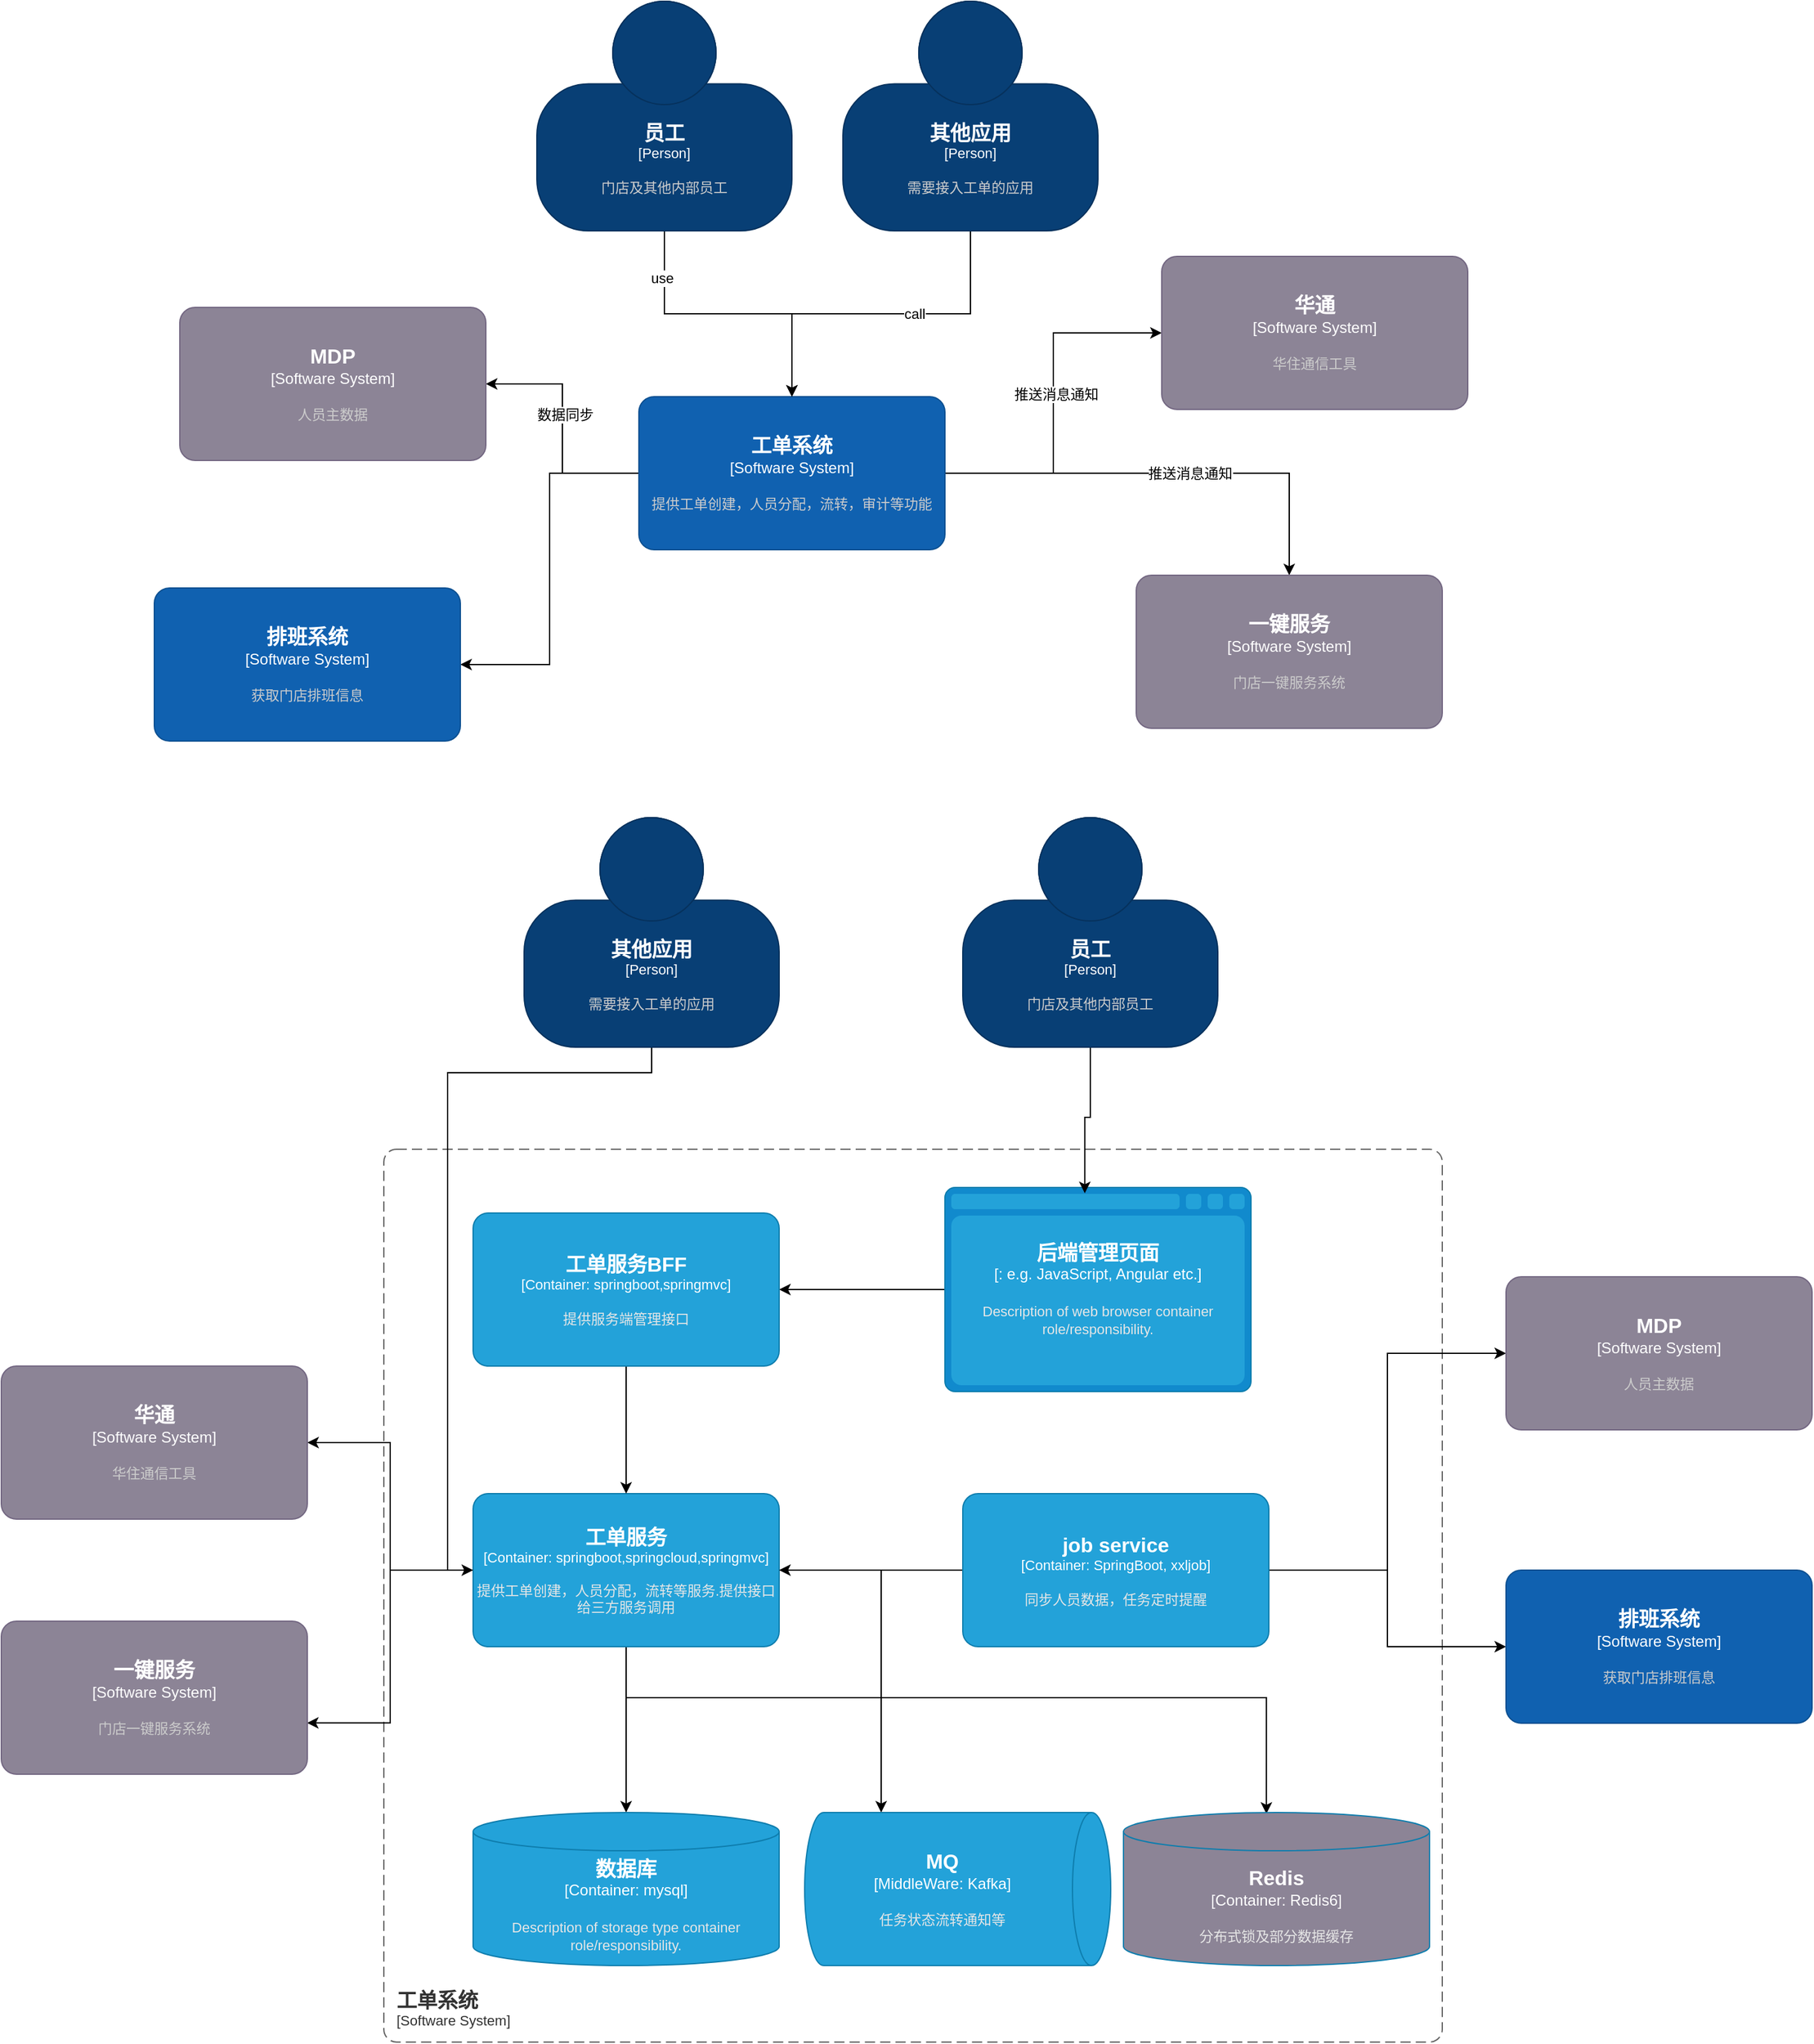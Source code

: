 <mxfile version="21.6.7" type="github">
  <diagram name="第 1 页" id="PIeniqU5bwOCqn_3mpyy">
    <mxGraphModel dx="2148" dy="889" grid="1" gridSize="10" guides="1" tooltips="1" connect="1" arrows="1" fold="1" page="1" pageScale="1" pageWidth="827" pageHeight="1169" math="0" shadow="0">
      <root>
        <mxCell id="0" />
        <mxCell id="1" parent="0" />
        <mxCell id="n75JgGG_GOEfqAFnkDep-7" style="edgeStyle=orthogonalEdgeStyle;rounded=0;orthogonalLoop=1;jettySize=auto;html=1;" edge="1" parent="1" source="n75JgGG_GOEfqAFnkDep-1" target="n75JgGG_GOEfqAFnkDep-4">
          <mxGeometry relative="1" as="geometry" />
        </mxCell>
        <mxCell id="n75JgGG_GOEfqAFnkDep-11" value="推送消息通知" style="edgeLabel;html=1;align=center;verticalAlign=middle;resizable=0;points=[];" vertex="1" connectable="0" parent="n75JgGG_GOEfqAFnkDep-7">
          <mxGeometry x="0.05" y="-2" relative="1" as="geometry">
            <mxPoint as="offset" />
          </mxGeometry>
        </mxCell>
        <mxCell id="n75JgGG_GOEfqAFnkDep-8" style="edgeStyle=orthogonalEdgeStyle;rounded=0;orthogonalLoop=1;jettySize=auto;html=1;" edge="1" parent="1" source="n75JgGG_GOEfqAFnkDep-1" target="n75JgGG_GOEfqAFnkDep-5">
          <mxGeometry relative="1" as="geometry" />
        </mxCell>
        <mxCell id="n75JgGG_GOEfqAFnkDep-12" value="推送消息通知" style="edgeLabel;html=1;align=center;verticalAlign=middle;resizable=0;points=[];" vertex="1" connectable="0" parent="n75JgGG_GOEfqAFnkDep-8">
          <mxGeometry x="0.098" relative="1" as="geometry">
            <mxPoint as="offset" />
          </mxGeometry>
        </mxCell>
        <mxCell id="n75JgGG_GOEfqAFnkDep-9" style="edgeStyle=orthogonalEdgeStyle;rounded=0;orthogonalLoop=1;jettySize=auto;html=1;entryX=1;entryY=0.5;entryDx=0;entryDy=0;entryPerimeter=0;" edge="1" parent="1" source="n75JgGG_GOEfqAFnkDep-1" target="n75JgGG_GOEfqAFnkDep-6">
          <mxGeometry relative="1" as="geometry" />
        </mxCell>
        <mxCell id="n75JgGG_GOEfqAFnkDep-10" value="数据同步" style="edgeLabel;html=1;align=center;verticalAlign=middle;resizable=0;points=[];" vertex="1" connectable="0" parent="n75JgGG_GOEfqAFnkDep-9">
          <mxGeometry x="0.114" y="-2" relative="1" as="geometry">
            <mxPoint as="offset" />
          </mxGeometry>
        </mxCell>
        <mxCell id="n75JgGG_GOEfqAFnkDep-14" style="edgeStyle=orthogonalEdgeStyle;rounded=0;orthogonalLoop=1;jettySize=auto;html=1;entryX=1;entryY=0.5;entryDx=0;entryDy=0;entryPerimeter=0;" edge="1" parent="1" source="n75JgGG_GOEfqAFnkDep-1" target="n75JgGG_GOEfqAFnkDep-13">
          <mxGeometry relative="1" as="geometry" />
        </mxCell>
        <object placeholders="1" c4Name="工单系统" c4Type="Software System" c4Description="提供工单创建，人员分配，流转，审计等功能" label="&lt;font style=&quot;font-size: 16px&quot;&gt;&lt;b&gt;%c4Name%&lt;/b&gt;&lt;/font&gt;&lt;div&gt;[%c4Type%]&lt;/div&gt;&lt;br&gt;&lt;div&gt;&lt;font style=&quot;font-size: 11px&quot;&gt;&lt;font color=&quot;#cccccc&quot;&gt;%c4Description%&lt;/font&gt;&lt;/div&gt;" id="n75JgGG_GOEfqAFnkDep-1">
          <mxCell style="rounded=1;whiteSpace=wrap;html=1;labelBackgroundColor=none;fillColor=#1061B0;fontColor=#ffffff;align=center;arcSize=10;strokeColor=#0D5091;metaEdit=1;resizable=0;points=[[0.25,0,0],[0.5,0,0],[0.75,0,0],[1,0.25,0],[1,0.5,0],[1,0.75,0],[0.75,1,0],[0.5,1,0],[0.25,1,0],[0,0.75,0],[0,0.5,0],[0,0.25,0]];" vertex="1" parent="1">
            <mxGeometry x="160" y="1200" width="240" height="120" as="geometry" />
          </mxCell>
        </object>
        <mxCell id="n75JgGG_GOEfqAFnkDep-3" style="edgeStyle=orthogonalEdgeStyle;rounded=0;orthogonalLoop=1;jettySize=auto;html=1;entryX=0.5;entryY=0;entryDx=0;entryDy=0;entryPerimeter=0;" edge="1" parent="1" source="n75JgGG_GOEfqAFnkDep-2" target="n75JgGG_GOEfqAFnkDep-1">
          <mxGeometry relative="1" as="geometry" />
        </mxCell>
        <mxCell id="n75JgGG_GOEfqAFnkDep-18" value="use" style="edgeLabel;html=1;align=center;verticalAlign=middle;resizable=0;points=[];" vertex="1" connectable="0" parent="n75JgGG_GOEfqAFnkDep-3">
          <mxGeometry x="-0.684" y="-2" relative="1" as="geometry">
            <mxPoint as="offset" />
          </mxGeometry>
        </mxCell>
        <object placeholders="1" c4Name="员工" c4Type="Person" c4Description="门店及其他内部员工" label="&lt;font style=&quot;font-size: 16px&quot;&gt;&lt;b&gt;%c4Name%&lt;/b&gt;&lt;/font&gt;&lt;div&gt;[%c4Type%]&lt;/div&gt;&lt;br&gt;&lt;div&gt;&lt;font style=&quot;font-size: 11px&quot;&gt;&lt;font color=&quot;#cccccc&quot;&gt;%c4Description%&lt;/font&gt;&lt;/div&gt;" id="n75JgGG_GOEfqAFnkDep-2">
          <mxCell style="html=1;fontSize=11;dashed=0;whiteSpace=wrap;fillColor=#083F75;strokeColor=#06315C;fontColor=#ffffff;shape=mxgraph.c4.person2;align=center;metaEdit=1;points=[[0.5,0,0],[1,0.5,0],[1,0.75,0],[0.75,1,0],[0.5,1,0],[0.25,1,0],[0,0.75,0],[0,0.5,0]];resizable=0;" vertex="1" parent="1">
            <mxGeometry x="80" y="890" width="200" height="180" as="geometry" />
          </mxCell>
        </object>
        <object placeholders="1" c4Name="华通" c4Type="Software System" c4Description="华住通信工具" label="&lt;font style=&quot;font-size: 16px&quot;&gt;&lt;b&gt;%c4Name%&lt;/b&gt;&lt;/font&gt;&lt;div&gt;[%c4Type%]&lt;/div&gt;&lt;br&gt;&lt;div&gt;&lt;font style=&quot;font-size: 11px&quot;&gt;&lt;font color=&quot;#cccccc&quot;&gt;%c4Description%&lt;/font&gt;&lt;/div&gt;" id="n75JgGG_GOEfqAFnkDep-4">
          <mxCell style="rounded=1;whiteSpace=wrap;html=1;labelBackgroundColor=none;fillColor=#8C8496;fontColor=#ffffff;align=center;arcSize=10;strokeColor=#736782;metaEdit=1;resizable=0;points=[[0.25,0,0],[0.5,0,0],[0.75,0,0],[1,0.25,0],[1,0.5,0],[1,0.75,0],[0.75,1,0],[0.5,1,0],[0.25,1,0],[0,0.75,0],[0,0.5,0],[0,0.25,0]];" vertex="1" parent="1">
            <mxGeometry x="570" y="1090" width="240" height="120" as="geometry" />
          </mxCell>
        </object>
        <object placeholders="1" c4Name="一键服务" c4Type="Software System" c4Description="门店一键服务系统" label="&lt;font style=&quot;font-size: 16px&quot;&gt;&lt;b&gt;%c4Name%&lt;/b&gt;&lt;/font&gt;&lt;div&gt;[%c4Type%]&lt;/div&gt;&lt;br&gt;&lt;div&gt;&lt;font style=&quot;font-size: 11px&quot;&gt;&lt;font color=&quot;#cccccc&quot;&gt;%c4Description%&lt;/font&gt;&lt;/div&gt;" id="n75JgGG_GOEfqAFnkDep-5">
          <mxCell style="rounded=1;whiteSpace=wrap;html=1;labelBackgroundColor=none;fillColor=#8C8496;fontColor=#ffffff;align=center;arcSize=10;strokeColor=#736782;metaEdit=1;resizable=0;points=[[0.25,0,0],[0.5,0,0],[0.75,0,0],[1,0.25,0],[1,0.5,0],[1,0.75,0],[0.75,1,0],[0.5,1,0],[0.25,1,0],[0,0.75,0],[0,0.5,0],[0,0.25,0]];" vertex="1" parent="1">
            <mxGeometry x="550" y="1340" width="240" height="120" as="geometry" />
          </mxCell>
        </object>
        <object placeholders="1" c4Name="MDP" c4Type="Software System" c4Description="人员主数据" label="&lt;font style=&quot;font-size: 16px&quot;&gt;&lt;b&gt;%c4Name%&lt;/b&gt;&lt;/font&gt;&lt;div&gt;[%c4Type%]&lt;/div&gt;&lt;br&gt;&lt;div&gt;&lt;font style=&quot;font-size: 11px&quot;&gt;&lt;font color=&quot;#cccccc&quot;&gt;%c4Description%&lt;/font&gt;&lt;/div&gt;" id="n75JgGG_GOEfqAFnkDep-6">
          <mxCell style="rounded=1;whiteSpace=wrap;html=1;labelBackgroundColor=none;fillColor=#8C8496;fontColor=#ffffff;align=center;arcSize=10;strokeColor=#736782;metaEdit=1;resizable=0;points=[[0.25,0,0],[0.5,0,0],[0.75,0,0],[1,0.25,0],[1,0.5,0],[1,0.75,0],[0.75,1,0],[0.5,1,0],[0.25,1,0],[0,0.75,0],[0,0.5,0],[0,0.25,0]];" vertex="1" parent="1">
            <mxGeometry x="-200" y="1130" width="240" height="120" as="geometry" />
          </mxCell>
        </object>
        <object placeholders="1" c4Name="排班系统" c4Type="Software System" c4Description="获取门店排班信息" label="&lt;font style=&quot;font-size: 16px&quot;&gt;&lt;b&gt;%c4Name%&lt;/b&gt;&lt;/font&gt;&lt;div&gt;[%c4Type%]&lt;/div&gt;&lt;br&gt;&lt;div&gt;&lt;font style=&quot;font-size: 11px&quot;&gt;&lt;font color=&quot;#cccccc&quot;&gt;%c4Description%&lt;/font&gt;&lt;/div&gt;" id="n75JgGG_GOEfqAFnkDep-13">
          <mxCell style="rounded=1;whiteSpace=wrap;html=1;labelBackgroundColor=none;fillColor=#1061B0;fontColor=#ffffff;align=center;arcSize=10;strokeColor=#0D5091;metaEdit=1;resizable=0;points=[[0.25,0,0],[0.5,0,0],[0.75,0,0],[1,0.25,0],[1,0.5,0],[1,0.75,0],[0.75,1,0],[0.5,1,0],[0.25,1,0],[0,0.75,0],[0,0.5,0],[0,0.25,0]];" vertex="1" parent="1">
            <mxGeometry x="-220" y="1350" width="240" height="120" as="geometry" />
          </mxCell>
        </object>
        <mxCell id="n75JgGG_GOEfqAFnkDep-16" style="edgeStyle=orthogonalEdgeStyle;rounded=0;orthogonalLoop=1;jettySize=auto;html=1;entryX=0.5;entryY=0;entryDx=0;entryDy=0;entryPerimeter=0;" edge="1" parent="1" source="n75JgGG_GOEfqAFnkDep-15" target="n75JgGG_GOEfqAFnkDep-1">
          <mxGeometry relative="1" as="geometry" />
        </mxCell>
        <mxCell id="n75JgGG_GOEfqAFnkDep-17" value="call" style="edgeLabel;html=1;align=center;verticalAlign=middle;resizable=0;points=[];" vertex="1" connectable="0" parent="n75JgGG_GOEfqAFnkDep-16">
          <mxGeometry x="-0.193" relative="1" as="geometry">
            <mxPoint as="offset" />
          </mxGeometry>
        </mxCell>
        <object placeholders="1" c4Name="其他应用" c4Type="Person" c4Description="需要接入工单的应用" label="&lt;font style=&quot;font-size: 16px&quot;&gt;&lt;b&gt;%c4Name%&lt;/b&gt;&lt;/font&gt;&lt;div&gt;[%c4Type%]&lt;/div&gt;&lt;br&gt;&lt;div&gt;&lt;font style=&quot;font-size: 11px&quot;&gt;&lt;font color=&quot;#cccccc&quot;&gt;%c4Description%&lt;/font&gt;&lt;/div&gt;" id="n75JgGG_GOEfqAFnkDep-15">
          <mxCell style="html=1;fontSize=11;dashed=0;whiteSpace=wrap;fillColor=#083F75;strokeColor=#06315C;fontColor=#ffffff;shape=mxgraph.c4.person2;align=center;metaEdit=1;points=[[0.5,0,0],[1,0.5,0],[1,0.75,0],[0.75,1,0],[0.5,1,0],[0.25,1,0],[0,0.75,0],[0,0.5,0]];resizable=0;" vertex="1" parent="1">
            <mxGeometry x="320" y="890" width="200" height="180" as="geometry" />
          </mxCell>
        </object>
        <object placeholders="1" c4Name="工单系统" c4Type="SystemScopeBoundary" c4Application="Software System" label="&lt;font style=&quot;font-size: 16px&quot;&gt;&lt;b&gt;&lt;div style=&quot;text-align: left&quot;&gt;%c4Name%&lt;/div&gt;&lt;/b&gt;&lt;/font&gt;&lt;div style=&quot;text-align: left&quot;&gt;[%c4Application%]&lt;/div&gt;" id="n75JgGG_GOEfqAFnkDep-19">
          <mxCell style="rounded=1;fontSize=11;whiteSpace=wrap;html=1;dashed=1;arcSize=20;fillColor=none;strokeColor=#666666;fontColor=#333333;labelBackgroundColor=none;align=left;verticalAlign=bottom;labelBorderColor=none;spacingTop=0;spacing=10;dashPattern=8 4;metaEdit=1;rotatable=0;perimeter=rectanglePerimeter;noLabel=0;labelPadding=0;allowArrows=0;connectable=0;expand=0;recursiveResize=0;editable=1;pointerEvents=0;absoluteArcSize=1;points=[[0.25,0,0],[0.5,0,0],[0.75,0,0],[1,0.25,0],[1,0.5,0],[1,0.75,0],[0.75,1,0],[0.5,1,0],[0.25,1,0],[0,0.75,0],[0,0.5,0],[0,0.25,0]];" vertex="1" parent="1">
            <mxGeometry x="-40" y="1790" width="830" height="700" as="geometry" />
          </mxCell>
        </object>
        <mxCell id="n75JgGG_GOEfqAFnkDep-55" style="edgeStyle=orthogonalEdgeStyle;rounded=0;orthogonalLoop=1;jettySize=auto;html=1;entryX=0.999;entryY=0.665;entryDx=0;entryDy=0;entryPerimeter=0;" edge="1" parent="1" source="n75JgGG_GOEfqAFnkDep-20" target="n75JgGG_GOEfqAFnkDep-54">
          <mxGeometry relative="1" as="geometry" />
        </mxCell>
        <mxCell id="n75JgGG_GOEfqAFnkDep-57" style="edgeStyle=orthogonalEdgeStyle;rounded=0;orthogonalLoop=1;jettySize=auto;html=1;" edge="1" parent="1" source="n75JgGG_GOEfqAFnkDep-20" target="n75JgGG_GOEfqAFnkDep-21">
          <mxGeometry relative="1" as="geometry" />
        </mxCell>
        <mxCell id="n75JgGG_GOEfqAFnkDep-58" style="edgeStyle=orthogonalEdgeStyle;rounded=0;orthogonalLoop=1;jettySize=auto;html=1;" edge="1" parent="1" source="n75JgGG_GOEfqAFnkDep-20" target="n75JgGG_GOEfqAFnkDep-22">
          <mxGeometry relative="1" as="geometry">
            <Array as="points">
              <mxPoint x="350" y="2120" />
            </Array>
          </mxGeometry>
        </mxCell>
        <mxCell id="n75JgGG_GOEfqAFnkDep-61" style="edgeStyle=orthogonalEdgeStyle;rounded=0;orthogonalLoop=1;jettySize=auto;html=1;entryX=1;entryY=0.5;entryDx=0;entryDy=0;entryPerimeter=0;" edge="1" parent="1" source="n75JgGG_GOEfqAFnkDep-20" target="n75JgGG_GOEfqAFnkDep-53">
          <mxGeometry relative="1" as="geometry" />
        </mxCell>
        <mxCell id="n75JgGG_GOEfqAFnkDep-63" style="edgeStyle=orthogonalEdgeStyle;rounded=0;orthogonalLoop=1;jettySize=auto;html=1;entryX=0.467;entryY=0.008;entryDx=0;entryDy=0;entryPerimeter=0;" edge="1" parent="1" source="n75JgGG_GOEfqAFnkDep-20" target="n75JgGG_GOEfqAFnkDep-62">
          <mxGeometry relative="1" as="geometry">
            <Array as="points">
              <mxPoint x="150" y="2220" />
              <mxPoint x="652" y="2220" />
            </Array>
          </mxGeometry>
        </mxCell>
        <object placeholders="1" c4Name="工单服务" c4Type="Container" c4Technology="springboot,springcloud,springmvc" c4Description="提供工单创建，人员分配，流转等服务.提供接口给三方服务调用" label="&lt;font style=&quot;font-size: 16px&quot;&gt;&lt;b&gt;%c4Name%&lt;/b&gt;&lt;/font&gt;&lt;div&gt;[%c4Type%: %c4Technology%]&lt;/div&gt;&lt;br&gt;&lt;div&gt;&lt;font style=&quot;font-size: 11px&quot;&gt;&lt;font color=&quot;#E6E6E6&quot;&gt;%c4Description%&lt;/font&gt;&lt;/div&gt;" id="n75JgGG_GOEfqAFnkDep-20">
          <mxCell style="rounded=1;whiteSpace=wrap;html=1;fontSize=11;labelBackgroundColor=none;fillColor=#23A2D9;fontColor=#ffffff;align=center;arcSize=10;strokeColor=#0E7DAD;metaEdit=1;resizable=0;points=[[0.25,0,0],[0.5,0,0],[0.75,0,0],[1,0.25,0],[1,0.5,0],[1,0.75,0],[0.75,1,0],[0.5,1,0],[0.25,1,0],[0,0.75,0],[0,0.5,0],[0,0.25,0]];" vertex="1" parent="1">
            <mxGeometry x="30" y="2060" width="240" height="120" as="geometry" />
          </mxCell>
        </object>
        <object placeholders="1" c4Type="数据库" c4Container="Container" c4Technology="mysql" c4Description="Description of storage type container role/responsibility." label="&lt;font style=&quot;font-size: 16px&quot;&gt;&lt;b&gt;%c4Type%&lt;/b&gt;&lt;/font&gt;&lt;div&gt;[%c4Container%:&amp;nbsp;%c4Technology%]&lt;/div&gt;&lt;br&gt;&lt;div&gt;&lt;font style=&quot;font-size: 11px&quot;&gt;&lt;font color=&quot;#E6E6E6&quot;&gt;%c4Description%&lt;/font&gt;&lt;/div&gt;" id="n75JgGG_GOEfqAFnkDep-21">
          <mxCell style="shape=cylinder3;size=15;whiteSpace=wrap;html=1;boundedLbl=1;rounded=0;labelBackgroundColor=none;fillColor=#23A2D9;fontSize=12;fontColor=#ffffff;align=center;strokeColor=#0E7DAD;metaEdit=1;points=[[0.5,0,0],[1,0.25,0],[1,0.5,0],[1,0.75,0],[0.5,1,0],[0,0.75,0],[0,0.5,0],[0,0.25,0]];resizable=0;" vertex="1" parent="1">
            <mxGeometry x="30" y="2310" width="240" height="120" as="geometry" />
          </mxCell>
        </object>
        <object placeholders="1" c4Type="MQ" c4Container="MiddleWare" c4Technology="Kafka" c4Description="任务状态流转通知等" label="&lt;font style=&quot;font-size: 16px&quot;&gt;&lt;b&gt;%c4Type%&lt;/b&gt;&lt;/font&gt;&lt;div&gt;[%c4Container%:&amp;nbsp;%c4Technology%]&lt;/div&gt;&lt;br&gt;&lt;div&gt;&lt;font style=&quot;font-size: 11px&quot;&gt;&lt;font color=&quot;#E6E6E6&quot;&gt;%c4Description%&lt;/font&gt;&lt;/div&gt;" id="n75JgGG_GOEfqAFnkDep-22">
          <mxCell style="shape=cylinder3;size=15;direction=south;whiteSpace=wrap;html=1;boundedLbl=1;rounded=0;labelBackgroundColor=none;fillColor=#23A2D9;fontSize=12;fontColor=#ffffff;align=center;strokeColor=#0E7DAD;metaEdit=1;points=[[0.5,0,0],[1,0.25,0],[1,0.5,0],[1,0.75,0],[0.5,1,0],[0,0.75,0],[0,0.5,0],[0,0.25,0]];resizable=0;" vertex="1" parent="1">
            <mxGeometry x="290" y="2310" width="240" height="120" as="geometry" />
          </mxCell>
        </object>
        <mxCell id="n75JgGG_GOEfqAFnkDep-69" style="edgeStyle=orthogonalEdgeStyle;rounded=0;orthogonalLoop=1;jettySize=auto;html=1;entryX=1;entryY=0.5;entryDx=0;entryDy=0;entryPerimeter=0;" edge="1" parent="1" source="n75JgGG_GOEfqAFnkDep-23" target="n75JgGG_GOEfqAFnkDep-33">
          <mxGeometry relative="1" as="geometry" />
        </mxCell>
        <object placeholders="1" c4Type="后端管理页面" c4Container="" c4Technology="e.g. JavaScript, Angular etc." c4Description="Description of web browser container role/responsibility." label="&lt;font style=&quot;font-size: 16px&quot;&gt;&lt;b&gt;%c4Type%&lt;/b&gt;&lt;/font&gt;&lt;div&gt;[%c4Container%:&amp;nbsp;%c4Technology%]&lt;/div&gt;&lt;br&gt;&lt;div&gt;&lt;font style=&quot;font-size: 11px&quot;&gt;&lt;font color=&quot;#E6E6E6&quot;&gt;%c4Description%&lt;/font&gt;&lt;/div&gt;" id="n75JgGG_GOEfqAFnkDep-23">
          <mxCell style="shape=mxgraph.c4.webBrowserContainer2;whiteSpace=wrap;html=1;boundedLbl=1;rounded=0;labelBackgroundColor=none;strokeColor=#118ACD;fillColor=#23A2D9;strokeColor=#118ACD;strokeColor2=#0E7DAD;fontSize=12;fontColor=#ffffff;align=center;metaEdit=1;points=[[0.5,0,0],[1,0.25,0],[1,0.5,0],[1,0.75,0],[0.5,1,0],[0,0.75,0],[0,0.5,0],[0,0.25,0]];resizable=0;" vertex="1" parent="1">
            <mxGeometry x="400" y="1820" width="240" height="160" as="geometry" />
          </mxCell>
        </object>
        <mxCell id="n75JgGG_GOEfqAFnkDep-31" style="edgeStyle=orthogonalEdgeStyle;rounded=0;orthogonalLoop=1;jettySize=auto;html=1;entryX=0;entryY=0.5;entryDx=0;entryDy=0;entryPerimeter=0;" edge="1" parent="1" source="n75JgGG_GOEfqAFnkDep-24" target="n75JgGG_GOEfqAFnkDep-30">
          <mxGeometry relative="1" as="geometry" />
        </mxCell>
        <mxCell id="n75JgGG_GOEfqAFnkDep-39" style="edgeStyle=orthogonalEdgeStyle;rounded=0;orthogonalLoop=1;jettySize=auto;html=1;entryX=0;entryY=0.5;entryDx=0;entryDy=0;entryPerimeter=0;" edge="1" parent="1" source="n75JgGG_GOEfqAFnkDep-24" target="n75JgGG_GOEfqAFnkDep-38">
          <mxGeometry relative="1" as="geometry" />
        </mxCell>
        <mxCell id="n75JgGG_GOEfqAFnkDep-56" style="edgeStyle=orthogonalEdgeStyle;rounded=0;orthogonalLoop=1;jettySize=auto;html=1;entryX=1;entryY=0.5;entryDx=0;entryDy=0;entryPerimeter=0;" edge="1" parent="1" source="n75JgGG_GOEfqAFnkDep-24" target="n75JgGG_GOEfqAFnkDep-20">
          <mxGeometry relative="1" as="geometry" />
        </mxCell>
        <object placeholders="1" c4Name="job service" c4Type="Container" c4Technology="SpringBoot, xxljob" c4Description="同步人员数据，任务定时提醒" label="&lt;font style=&quot;font-size: 16px&quot;&gt;&lt;b&gt;%c4Name%&lt;/b&gt;&lt;/font&gt;&lt;div&gt;[%c4Type%: %c4Technology%]&lt;/div&gt;&lt;br&gt;&lt;div&gt;&lt;font style=&quot;font-size: 11px&quot;&gt;&lt;font color=&quot;#E6E6E6&quot;&gt;%c4Description%&lt;/font&gt;&lt;/div&gt;" id="n75JgGG_GOEfqAFnkDep-24">
          <mxCell style="rounded=1;whiteSpace=wrap;html=1;fontSize=11;labelBackgroundColor=none;fillColor=#23A2D9;fontColor=#ffffff;align=center;arcSize=10;strokeColor=#0E7DAD;metaEdit=1;resizable=0;points=[[0.25,0,0],[0.5,0,0],[0.75,0,0],[1,0.25,0],[1,0.5,0],[1,0.75,0],[0.75,1,0],[0.5,1,0],[0.25,1,0],[0,0.75,0],[0,0.5,0],[0,0.25,0]];" vertex="1" parent="1">
            <mxGeometry x="414" y="2060" width="240" height="120" as="geometry" />
          </mxCell>
        </object>
        <object placeholders="1" c4Name="MDP" c4Type="Software System" c4Description="人员主数据" label="&lt;font style=&quot;font-size: 16px&quot;&gt;&lt;b&gt;%c4Name%&lt;/b&gt;&lt;/font&gt;&lt;div&gt;[%c4Type%]&lt;/div&gt;&lt;br&gt;&lt;div&gt;&lt;font style=&quot;font-size: 11px&quot;&gt;&lt;font color=&quot;#cccccc&quot;&gt;%c4Description%&lt;/font&gt;&lt;/div&gt;" id="n75JgGG_GOEfqAFnkDep-30">
          <mxCell style="rounded=1;whiteSpace=wrap;html=1;labelBackgroundColor=none;fillColor=#8C8496;fontColor=#ffffff;align=center;arcSize=10;strokeColor=#736782;metaEdit=1;resizable=0;points=[[0.25,0,0],[0.5,0,0],[0.75,0,0],[1,0.25,0],[1,0.5,0],[1,0.75,0],[0.75,1,0],[0.5,1,0],[0.25,1,0],[0,0.75,0],[0,0.5,0],[0,0.25,0]];" vertex="1" parent="1">
            <mxGeometry x="840" y="1890" width="240" height="120" as="geometry" />
          </mxCell>
        </object>
        <mxCell id="n75JgGG_GOEfqAFnkDep-68" style="edgeStyle=orthogonalEdgeStyle;rounded=0;orthogonalLoop=1;jettySize=auto;html=1;entryX=0.5;entryY=0;entryDx=0;entryDy=0;entryPerimeter=0;" edge="1" parent="1" source="n75JgGG_GOEfqAFnkDep-33" target="n75JgGG_GOEfqAFnkDep-20">
          <mxGeometry relative="1" as="geometry" />
        </mxCell>
        <object placeholders="1" c4Name="工单服务BFF" c4Type="Container" c4Technology="springboot,springmvc" c4Description="提供服务端管理接口" label="&lt;font style=&quot;font-size: 16px&quot;&gt;&lt;b&gt;%c4Name%&lt;/b&gt;&lt;/font&gt;&lt;div&gt;[%c4Type%: %c4Technology%]&lt;/div&gt;&lt;br&gt;&lt;div&gt;&lt;font style=&quot;font-size: 11px&quot;&gt;&lt;font color=&quot;#E6E6E6&quot;&gt;%c4Description%&lt;/font&gt;&lt;/div&gt;" id="n75JgGG_GOEfqAFnkDep-33">
          <mxCell style="rounded=1;whiteSpace=wrap;html=1;fontSize=11;labelBackgroundColor=none;fillColor=#23A2D9;fontColor=#ffffff;align=center;arcSize=10;strokeColor=#0E7DAD;metaEdit=1;resizable=0;points=[[0.25,0,0],[0.5,0,0],[0.75,0,0],[1,0.25,0],[1,0.5,0],[1,0.75,0],[0.75,1,0],[0.5,1,0],[0.25,1,0],[0,0.75,0],[0,0.5,0],[0,0.25,0]];" vertex="1" parent="1">
            <mxGeometry x="30" y="1840" width="240" height="120" as="geometry" />
          </mxCell>
        </object>
        <object placeholders="1" c4Name="排班系统" c4Type="Software System" c4Description="获取门店排班信息" label="&lt;font style=&quot;font-size: 16px&quot;&gt;&lt;b&gt;%c4Name%&lt;/b&gt;&lt;/font&gt;&lt;div&gt;[%c4Type%]&lt;/div&gt;&lt;br&gt;&lt;div&gt;&lt;font style=&quot;font-size: 11px&quot;&gt;&lt;font color=&quot;#cccccc&quot;&gt;%c4Description%&lt;/font&gt;&lt;/div&gt;" id="n75JgGG_GOEfqAFnkDep-38">
          <mxCell style="rounded=1;whiteSpace=wrap;html=1;labelBackgroundColor=none;fillColor=#1061B0;fontColor=#ffffff;align=center;arcSize=10;strokeColor=#0D5091;metaEdit=1;resizable=0;points=[[0.25,0,0],[0.5,0,0],[0.75,0,0],[1,0.25,0],[1,0.5,0],[1,0.75,0],[0.75,1,0],[0.5,1,0],[0.25,1,0],[0,0.75,0],[0,0.5,0],[0,0.25,0]];" vertex="1" parent="1">
            <mxGeometry x="840" y="2120" width="240" height="120" as="geometry" />
          </mxCell>
        </object>
        <object placeholders="1" c4Name="华通" c4Type="Software System" c4Description="华住通信工具" label="&lt;font style=&quot;font-size: 16px&quot;&gt;&lt;b&gt;%c4Name%&lt;/b&gt;&lt;/font&gt;&lt;div&gt;[%c4Type%]&lt;/div&gt;&lt;br&gt;&lt;div&gt;&lt;font style=&quot;font-size: 11px&quot;&gt;&lt;font color=&quot;#cccccc&quot;&gt;%c4Description%&lt;/font&gt;&lt;/div&gt;" id="n75JgGG_GOEfqAFnkDep-53">
          <mxCell style="rounded=1;whiteSpace=wrap;html=1;labelBackgroundColor=none;fillColor=#8C8496;fontColor=#ffffff;align=center;arcSize=10;strokeColor=#736782;metaEdit=1;resizable=0;points=[[0.25,0,0],[0.5,0,0],[0.75,0,0],[1,0.25,0],[1,0.5,0],[1,0.75,0],[0.75,1,0],[0.5,1,0],[0.25,1,0],[0,0.75,0],[0,0.5,0],[0,0.25,0]];" vertex="1" parent="1">
            <mxGeometry x="-340" y="1960" width="240" height="120" as="geometry" />
          </mxCell>
        </object>
        <object placeholders="1" c4Name="一键服务" c4Type="Software System" c4Description="门店一键服务系统" label="&lt;font style=&quot;font-size: 16px&quot;&gt;&lt;b&gt;%c4Name%&lt;/b&gt;&lt;/font&gt;&lt;div&gt;[%c4Type%]&lt;/div&gt;&lt;br&gt;&lt;div&gt;&lt;font style=&quot;font-size: 11px&quot;&gt;&lt;font color=&quot;#cccccc&quot;&gt;%c4Description%&lt;/font&gt;&lt;/div&gt;" id="n75JgGG_GOEfqAFnkDep-54">
          <mxCell style="rounded=1;whiteSpace=wrap;html=1;labelBackgroundColor=none;fillColor=#8C8496;fontColor=#ffffff;align=center;arcSize=10;strokeColor=#736782;metaEdit=1;resizable=0;points=[[0.25,0,0],[0.5,0,0],[0.75,0,0],[1,0.25,0],[1,0.5,0],[1,0.75,0],[0.75,1,0],[0.5,1,0],[0.25,1,0],[0,0.75,0],[0,0.5,0],[0,0.25,0]];" vertex="1" parent="1">
            <mxGeometry x="-340" y="2160" width="240" height="120" as="geometry" />
          </mxCell>
        </object>
        <object placeholders="1" c4Type="Redis" c4Container="Container" c4Technology="Redis6" c4Description="分布式锁及部分数据缓存" label="&lt;font style=&quot;font-size: 16px&quot;&gt;&lt;b&gt;%c4Type%&lt;/b&gt;&lt;/font&gt;&lt;div&gt;[%c4Container%:&amp;nbsp;%c4Technology%]&lt;/div&gt;&lt;br&gt;&lt;div&gt;&lt;font style=&quot;font-size: 11px&quot;&gt;&lt;font color=&quot;#E6E6E6&quot;&gt;%c4Description%&lt;/font&gt;&lt;/div&gt;" id="n75JgGG_GOEfqAFnkDep-62">
          <mxCell style="shape=cylinder3;size=15;whiteSpace=wrap;html=1;boundedLbl=1;rounded=0;labelBackgroundColor=none;fillColor=#8C8496;fontSize=12;fontColor=#ffffff;align=center;strokeColor=#0E7DAD;metaEdit=1;points=[[0.5,0,0],[1,0.25,0],[1,0.5,0],[1,0.75,0],[0.5,1,0],[0,0.75,0],[0,0.5,0],[0,0.25,0]];resizable=0;" vertex="1" parent="1">
            <mxGeometry x="540" y="2310" width="240" height="120" as="geometry" />
          </mxCell>
        </object>
        <mxCell id="n75JgGG_GOEfqAFnkDep-65" style="edgeStyle=orthogonalEdgeStyle;rounded=0;orthogonalLoop=1;jettySize=auto;html=1;entryX=0.457;entryY=0.028;entryDx=0;entryDy=0;entryPerimeter=0;" edge="1" parent="1" source="n75JgGG_GOEfqAFnkDep-64" target="n75JgGG_GOEfqAFnkDep-23">
          <mxGeometry relative="1" as="geometry" />
        </mxCell>
        <object placeholders="1" c4Name="员工" c4Type="Person" c4Description="门店及其他内部员工" label="&lt;font style=&quot;font-size: 16px&quot;&gt;&lt;b&gt;%c4Name%&lt;/b&gt;&lt;/font&gt;&lt;div&gt;[%c4Type%]&lt;/div&gt;&lt;br&gt;&lt;div&gt;&lt;font style=&quot;font-size: 11px&quot;&gt;&lt;font color=&quot;#cccccc&quot;&gt;%c4Description%&lt;/font&gt;&lt;/div&gt;" id="n75JgGG_GOEfqAFnkDep-64">
          <mxCell style="html=1;fontSize=11;dashed=0;whiteSpace=wrap;fillColor=#083F75;strokeColor=#06315C;fontColor=#ffffff;shape=mxgraph.c4.person2;align=center;metaEdit=1;points=[[0.5,0,0],[1,0.5,0],[1,0.75,0],[0.75,1,0],[0.5,1,0],[0.25,1,0],[0,0.75,0],[0,0.5,0]];resizable=0;" vertex="1" parent="1">
            <mxGeometry x="414" y="1530" width="200" height="180" as="geometry" />
          </mxCell>
        </object>
        <mxCell id="n75JgGG_GOEfqAFnkDep-67" style="edgeStyle=orthogonalEdgeStyle;rounded=0;orthogonalLoop=1;jettySize=auto;html=1;exitX=0.5;exitY=1;exitDx=0;exitDy=0;exitPerimeter=0;" edge="1" parent="1" source="n75JgGG_GOEfqAFnkDep-66" target="n75JgGG_GOEfqAFnkDep-20">
          <mxGeometry relative="1" as="geometry">
            <Array as="points">
              <mxPoint x="170" y="1730" />
              <mxPoint x="10" y="1730" />
              <mxPoint x="10" y="2120" />
            </Array>
          </mxGeometry>
        </mxCell>
        <object placeholders="1" c4Name="其他应用" c4Type="Person" c4Description="需要接入工单的应用" label="&lt;font style=&quot;font-size: 16px&quot;&gt;&lt;b&gt;%c4Name%&lt;/b&gt;&lt;/font&gt;&lt;div&gt;[%c4Type%]&lt;/div&gt;&lt;br&gt;&lt;div&gt;&lt;font style=&quot;font-size: 11px&quot;&gt;&lt;font color=&quot;#cccccc&quot;&gt;%c4Description%&lt;/font&gt;&lt;/div&gt;" id="n75JgGG_GOEfqAFnkDep-66">
          <mxCell style="html=1;fontSize=11;dashed=0;whiteSpace=wrap;fillColor=#083F75;strokeColor=#06315C;fontColor=#ffffff;shape=mxgraph.c4.person2;align=center;metaEdit=1;points=[[0.5,0,0],[1,0.5,0],[1,0.75,0],[0.75,1,0],[0.5,1,0],[0.25,1,0],[0,0.75,0],[0,0.5,0]];resizable=0;" vertex="1" parent="1">
            <mxGeometry x="70" y="1530" width="200" height="180" as="geometry" />
          </mxCell>
        </object>
      </root>
    </mxGraphModel>
  </diagram>
</mxfile>
